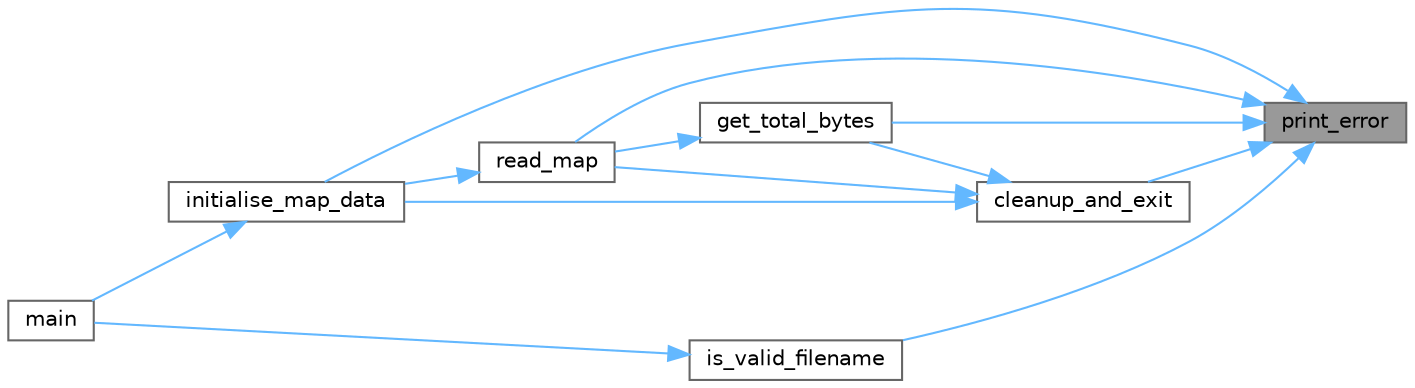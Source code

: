 digraph "print_error"
{
 // INTERACTIVE_SVG=YES
 // LATEX_PDF_SIZE
  bgcolor="transparent";
  edge [fontname=Helvetica,fontsize=10,labelfontname=Helvetica,labelfontsize=10];
  node [fontname=Helvetica,fontsize=10,shape=box,height=0.2,width=0.4];
  rankdir="RL";
  Node1 [label="print_error",height=0.2,width=0.4,color="gray40", fillcolor="grey60", style="filled", fontcolor="black",tooltip="Prints an error message to the standard error output and exits with the function parameter passed err..."];
  Node1 -> Node2 [dir="back",color="steelblue1",style="solid"];
  Node2 [label="cleanup_and_exit",height=0.2,width=0.4,color="grey40", fillcolor="white", style="filled",URL="$error__handling_8c.html#ad12f49185b9cfb483605a617c9484f25",tooltip="Frees any allocated memory and exits the program with the given error number."];
  Node2 -> Node3 [dir="back",color="steelblue1",style="solid"];
  Node3 [label="get_total_bytes",height=0.2,width=0.4,color="grey40", fillcolor="white", style="filled",URL="$read__map_8c.html#a973f5273453bacdf37c27ef24bdd540d",tooltip="Returns the total number of bytes in the file with the given filename."];
  Node3 -> Node4 [dir="back",color="steelblue1",style="solid"];
  Node4 [label="read_map",height=0.2,width=0.4,color="grey40", fillcolor="white", style="filled",URL="$read__map_8c.html#a953ff0338bfa5e5863fc98056025e303",tooltip="Reads the contents of the file with the given name into a dynamically allocated buffer."];
  Node4 -> Node5 [dir="back",color="steelblue1",style="solid"];
  Node5 [label="initialise_map_data",height=0.2,width=0.4,color="grey40", fillcolor="white", style="filled",URL="$draw__map__utils_8c.html#a5fa910f318c64f5de1f230726dfe8540",tooltip="Initializes map data."];
  Node5 -> Node6 [dir="back",color="steelblue1",style="solid"];
  Node6 [label="main",height=0.2,width=0.4,color="grey40", fillcolor="white", style="filled",URL="$main_8c.html#a3c04138a5bfe5d72780bb7e82a18e627",tooltip=" "];
  Node2 -> Node5 [dir="back",color="steelblue1",style="solid"];
  Node2 -> Node4 [dir="back",color="steelblue1",style="solid"];
  Node1 -> Node3 [dir="back",color="steelblue1",style="solid"];
  Node1 -> Node5 [dir="back",color="steelblue1",style="solid"];
  Node1 -> Node7 [dir="back",color="steelblue1",style="solid"];
  Node7 [label="is_valid_filename",height=0.2,width=0.4,color="grey40", fillcolor="white", style="filled",URL="$error__handling_8c.html#a28722e35659ad0e59ef9d1f1c09e23f1",tooltip="Checks if the given filename is valid."];
  Node7 -> Node6 [dir="back",color="steelblue1",style="solid"];
  Node1 -> Node4 [dir="back",color="steelblue1",style="solid"];
}
